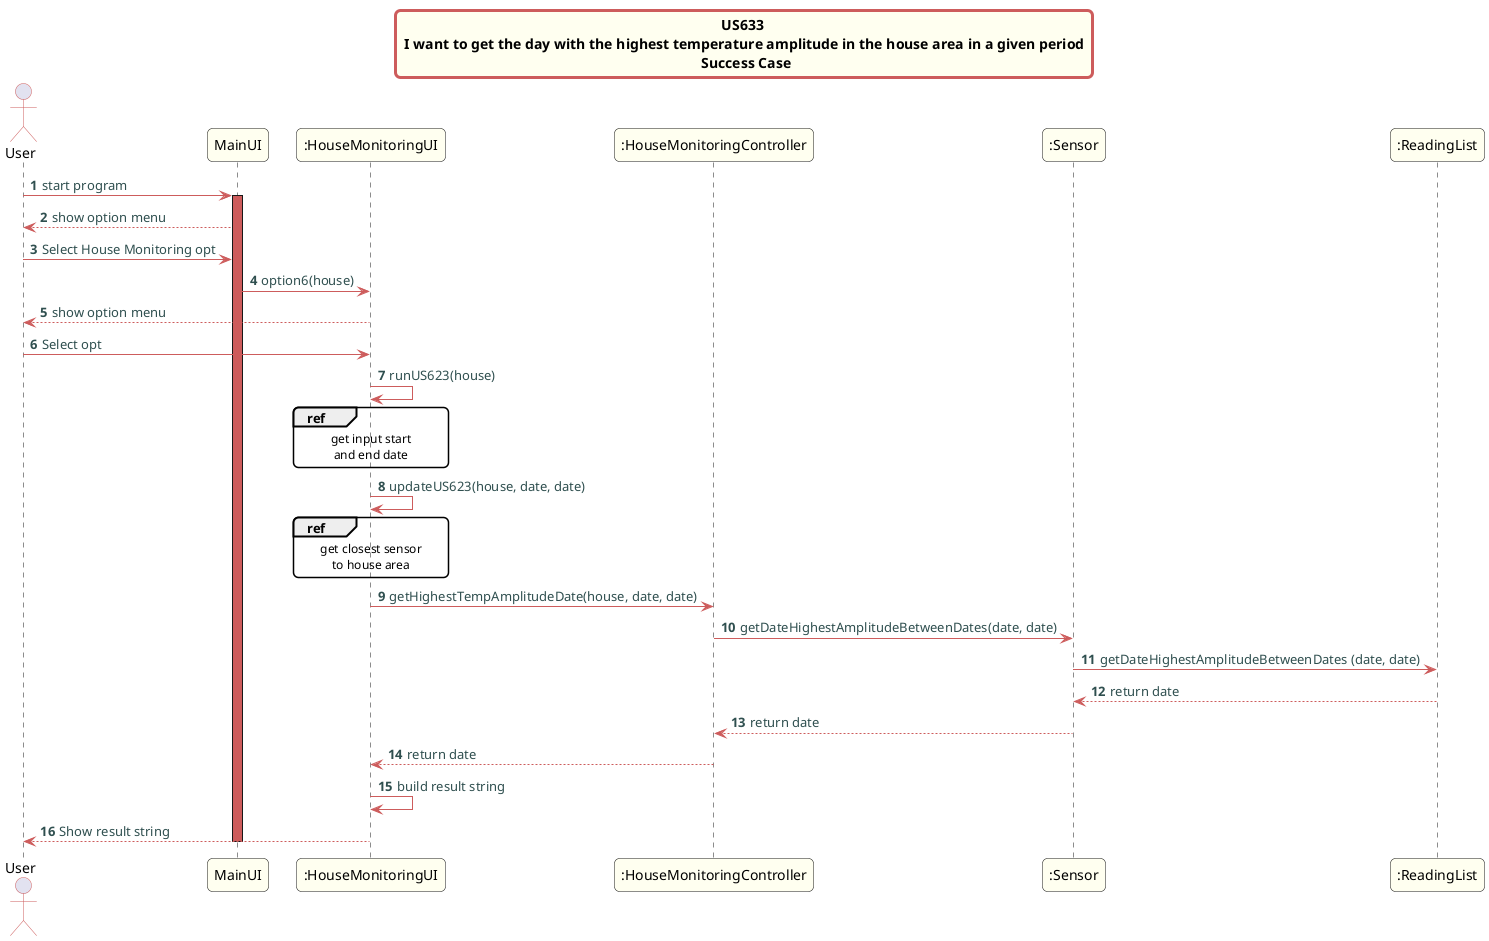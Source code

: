 @startuml
skinparam titleBorderRoundCorner 10
skinparam titleBorderThickness 3
skinparam titleBorderColor indianred
skinparam titleBackgroundColor ivory
skinparam FontName quicksand

skinparam actor {
  BorderColor indianred
  }

skinparam sequence {
  LifeLineBackgroundColor indianred
  ParticipantBackgroundColor ivory
}

skinparam roundcorner 10

skinparam component {
  arrowThickness 1
  ArrowFontName Verdana
  ArrowColor indianred
  ArrowFontColor darkslategrey
}

title US633 \n I want to get the day with the highest temperature amplitude in the house area in a given period \n Success Case

autonumber

actor User

User -> MainUI: start program
activate MainUI

MainUI --> User: show option menu
User-> MainUI: Select House Monitoring opt
MainUI -> ":HouseMonitoringUI": option6(house)
":HouseMonitoringUI" --> User: show option menu
User -> ":HouseMonitoringUI": Select opt
":HouseMonitoringUI" -> ":HouseMonitoringUI": runUS623(house)

ref over ":HouseMonitoringUI"
get input start
and end date
end ref

":HouseMonitoringUI" -> ":HouseMonitoringUI": updateUS623(house, date, date)
ref over ":HouseMonitoringUI"
get closest sensor
to house area
end ref
":HouseMonitoringUI" -> ":HouseMonitoringController": getHighestTempAmplitudeDate(house, date, date)
":HouseMonitoringController" -> ":Sensor": getDateHighestAmplitudeBetweenDates(date, date)
":Sensor" -> ":ReadingList": getDateHighestAmplitudeBetweenDates (date, date)
":ReadingList" --> ":Sensor": return date
":Sensor" --> ":HouseMonitoringController": return date

":HouseMonitoringController" --> ":HouseMonitoringUI": return date

":HouseMonitoringUI" -> ":HouseMonitoringUI": build result string

":HouseMonitoringUI" --> User: Show result string

deactivate MainUI


@enduml